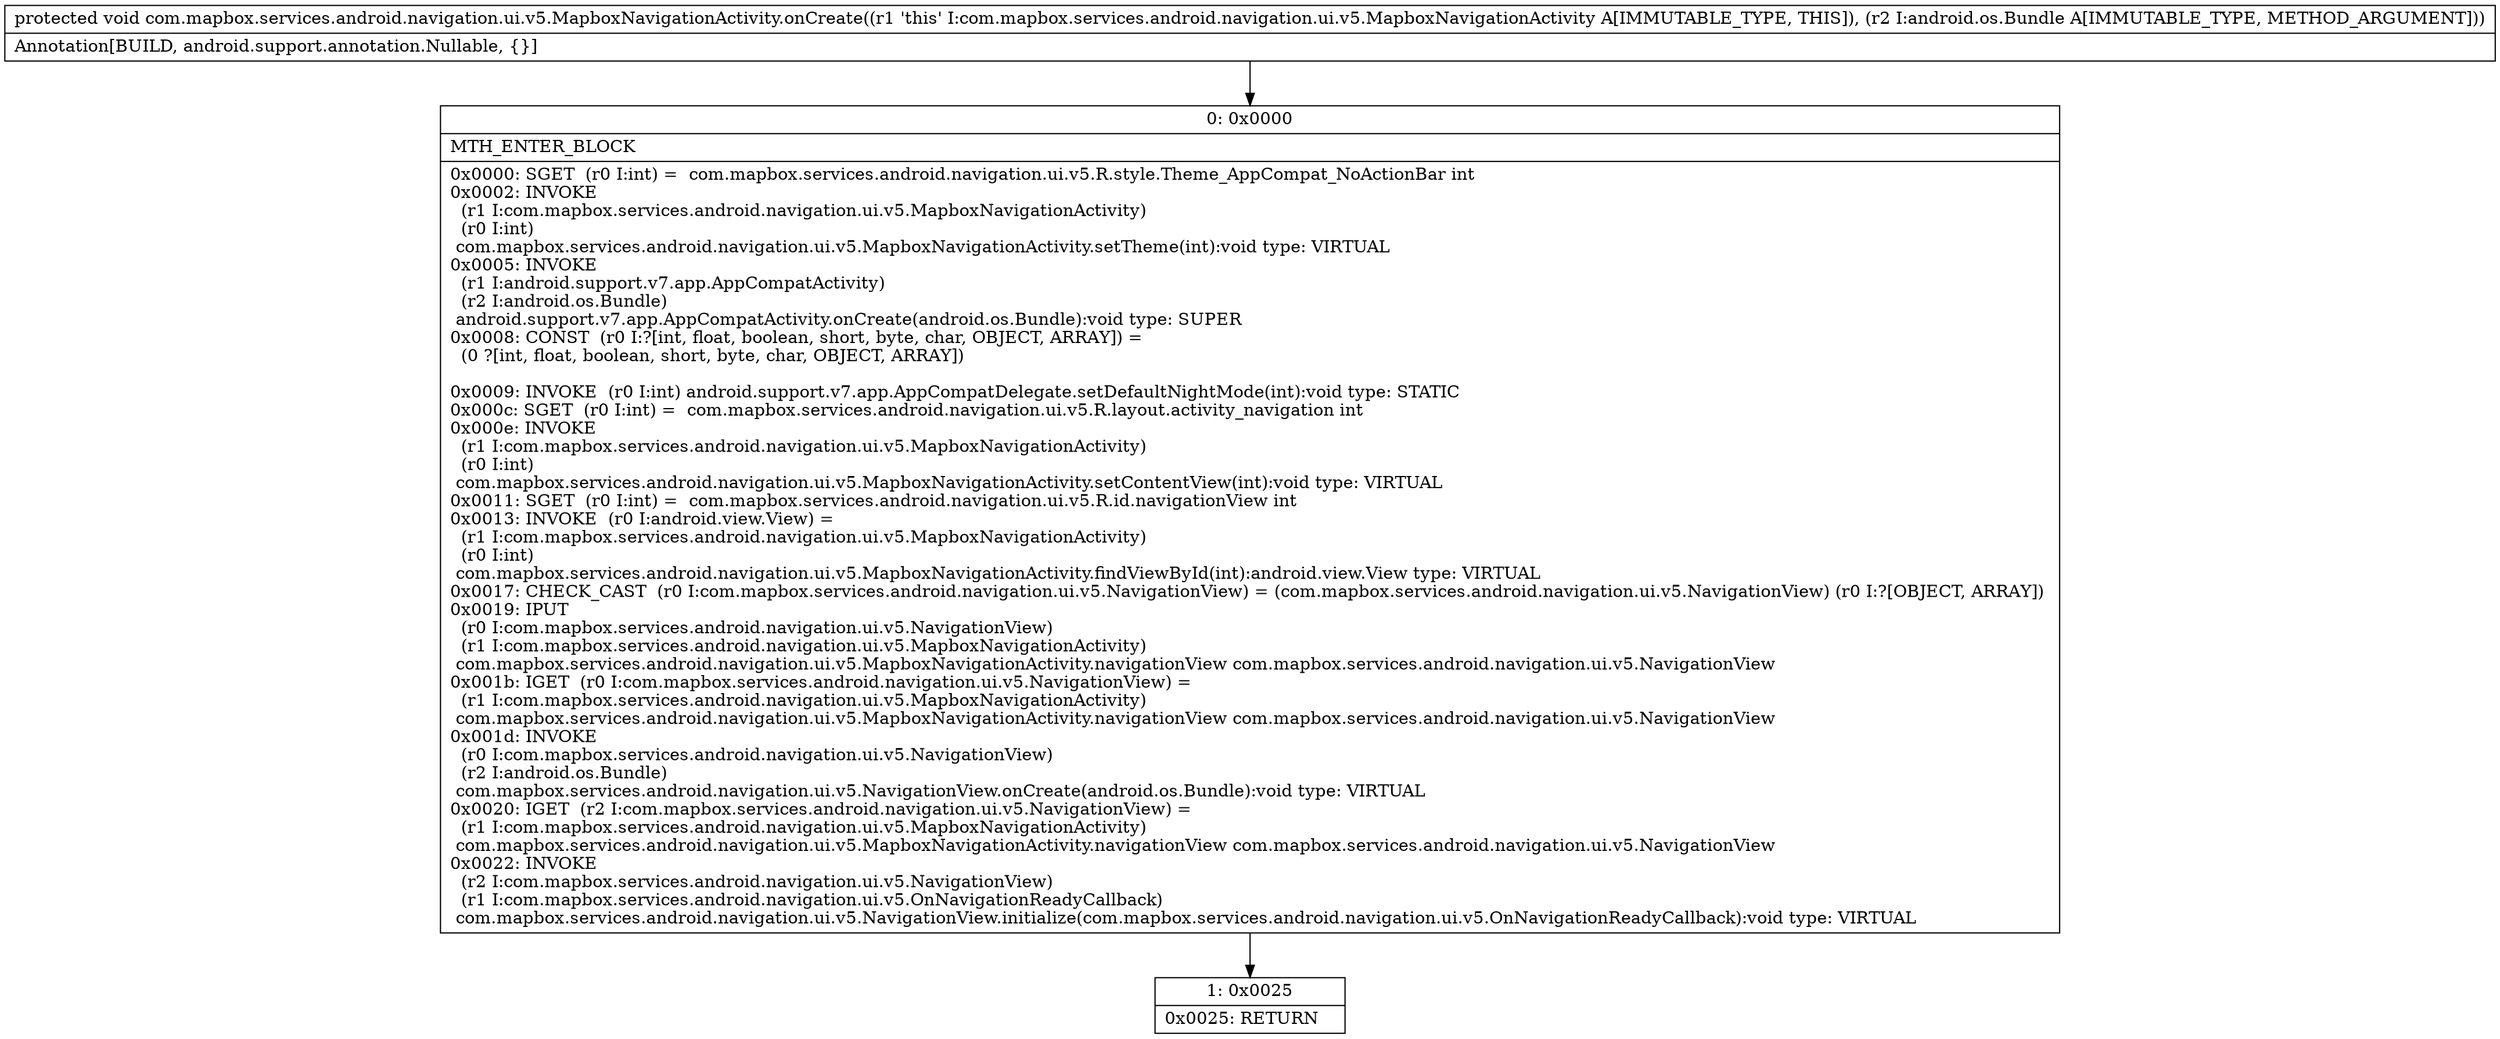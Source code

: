 digraph "CFG forcom.mapbox.services.android.navigation.ui.v5.MapboxNavigationActivity.onCreate(Landroid\/os\/Bundle;)V" {
Node_0 [shape=record,label="{0\:\ 0x0000|MTH_ENTER_BLOCK\l|0x0000: SGET  (r0 I:int) =  com.mapbox.services.android.navigation.ui.v5.R.style.Theme_AppCompat_NoActionBar int \l0x0002: INVOKE  \l  (r1 I:com.mapbox.services.android.navigation.ui.v5.MapboxNavigationActivity)\l  (r0 I:int)\l com.mapbox.services.android.navigation.ui.v5.MapboxNavigationActivity.setTheme(int):void type: VIRTUAL \l0x0005: INVOKE  \l  (r1 I:android.support.v7.app.AppCompatActivity)\l  (r2 I:android.os.Bundle)\l android.support.v7.app.AppCompatActivity.onCreate(android.os.Bundle):void type: SUPER \l0x0008: CONST  (r0 I:?[int, float, boolean, short, byte, char, OBJECT, ARRAY]) = \l  (0 ?[int, float, boolean, short, byte, char, OBJECT, ARRAY])\l \l0x0009: INVOKE  (r0 I:int) android.support.v7.app.AppCompatDelegate.setDefaultNightMode(int):void type: STATIC \l0x000c: SGET  (r0 I:int) =  com.mapbox.services.android.navigation.ui.v5.R.layout.activity_navigation int \l0x000e: INVOKE  \l  (r1 I:com.mapbox.services.android.navigation.ui.v5.MapboxNavigationActivity)\l  (r0 I:int)\l com.mapbox.services.android.navigation.ui.v5.MapboxNavigationActivity.setContentView(int):void type: VIRTUAL \l0x0011: SGET  (r0 I:int) =  com.mapbox.services.android.navigation.ui.v5.R.id.navigationView int \l0x0013: INVOKE  (r0 I:android.view.View) = \l  (r1 I:com.mapbox.services.android.navigation.ui.v5.MapboxNavigationActivity)\l  (r0 I:int)\l com.mapbox.services.android.navigation.ui.v5.MapboxNavigationActivity.findViewById(int):android.view.View type: VIRTUAL \l0x0017: CHECK_CAST  (r0 I:com.mapbox.services.android.navigation.ui.v5.NavigationView) = (com.mapbox.services.android.navigation.ui.v5.NavigationView) (r0 I:?[OBJECT, ARRAY]) \l0x0019: IPUT  \l  (r0 I:com.mapbox.services.android.navigation.ui.v5.NavigationView)\l  (r1 I:com.mapbox.services.android.navigation.ui.v5.MapboxNavigationActivity)\l com.mapbox.services.android.navigation.ui.v5.MapboxNavigationActivity.navigationView com.mapbox.services.android.navigation.ui.v5.NavigationView \l0x001b: IGET  (r0 I:com.mapbox.services.android.navigation.ui.v5.NavigationView) = \l  (r1 I:com.mapbox.services.android.navigation.ui.v5.MapboxNavigationActivity)\l com.mapbox.services.android.navigation.ui.v5.MapboxNavigationActivity.navigationView com.mapbox.services.android.navigation.ui.v5.NavigationView \l0x001d: INVOKE  \l  (r0 I:com.mapbox.services.android.navigation.ui.v5.NavigationView)\l  (r2 I:android.os.Bundle)\l com.mapbox.services.android.navigation.ui.v5.NavigationView.onCreate(android.os.Bundle):void type: VIRTUAL \l0x0020: IGET  (r2 I:com.mapbox.services.android.navigation.ui.v5.NavigationView) = \l  (r1 I:com.mapbox.services.android.navigation.ui.v5.MapboxNavigationActivity)\l com.mapbox.services.android.navigation.ui.v5.MapboxNavigationActivity.navigationView com.mapbox.services.android.navigation.ui.v5.NavigationView \l0x0022: INVOKE  \l  (r2 I:com.mapbox.services.android.navigation.ui.v5.NavigationView)\l  (r1 I:com.mapbox.services.android.navigation.ui.v5.OnNavigationReadyCallback)\l com.mapbox.services.android.navigation.ui.v5.NavigationView.initialize(com.mapbox.services.android.navigation.ui.v5.OnNavigationReadyCallback):void type: VIRTUAL \l}"];
Node_1 [shape=record,label="{1\:\ 0x0025|0x0025: RETURN   \l}"];
MethodNode[shape=record,label="{protected void com.mapbox.services.android.navigation.ui.v5.MapboxNavigationActivity.onCreate((r1 'this' I:com.mapbox.services.android.navigation.ui.v5.MapboxNavigationActivity A[IMMUTABLE_TYPE, THIS]), (r2 I:android.os.Bundle A[IMMUTABLE_TYPE, METHOD_ARGUMENT]))  | Annotation[BUILD, android.support.annotation.Nullable, \{\}]\l}"];
MethodNode -> Node_0;
Node_0 -> Node_1;
}

